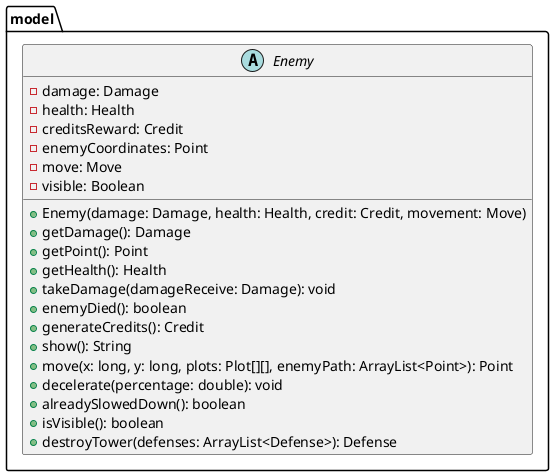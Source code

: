 @startuml
package model {
    abstract class Enemy {
      - damage: Damage
      - health: Health
      - creditsReward: Credit
      - enemyCoordinates: Point
      - move: Move
      - visible: Boolean
      + Enemy(damage: Damage, health: Health, credit: Credit, movement: Move)
      + getDamage(): Damage
      + getPoint(): Point
      + getHealth(): Health
      + takeDamage(damageReceive: Damage): void
      + enemyDied(): boolean
      + generateCredits(): Credit
      + show(): String
      + move(x: long, y: long, plots: Plot[][], enemyPath: ArrayList<Point>): Point
      + decelerate(percentage: double): void
      + alreadySlowedDown(): boolean
      + isVisible(): boolean
      + destroyTower(defenses: ArrayList<Defense>): Defense
    }
}
@enduml